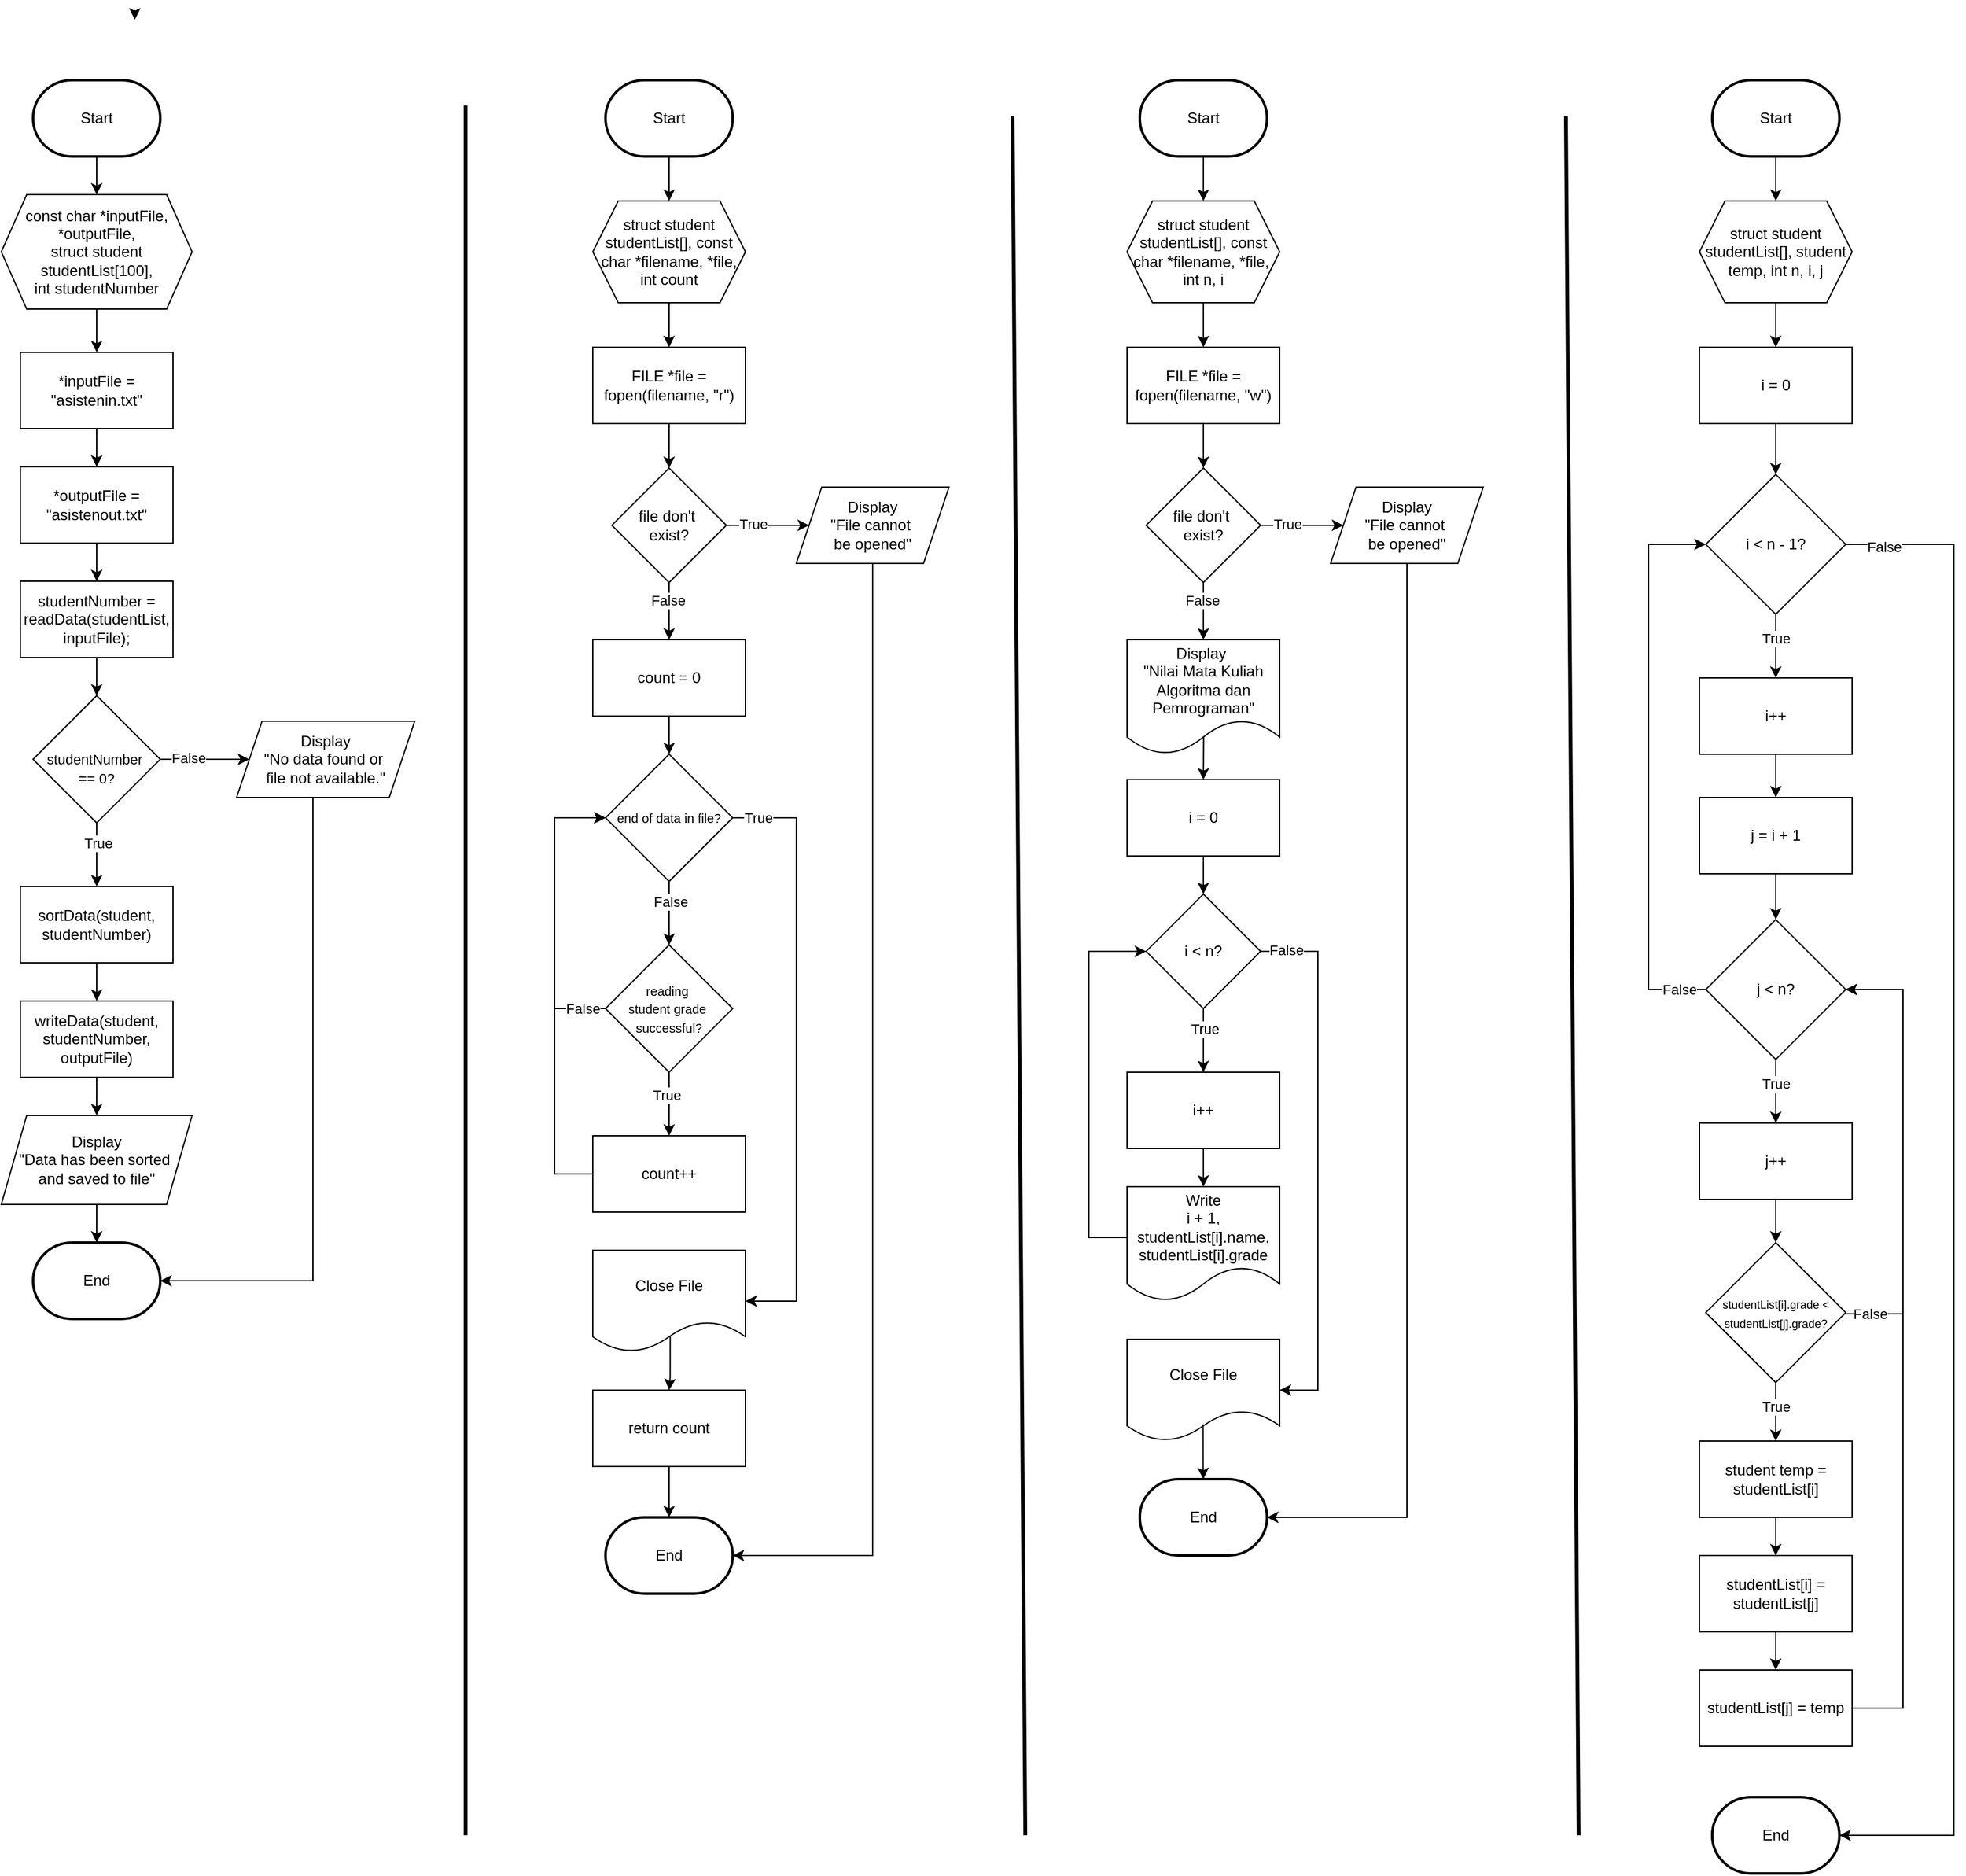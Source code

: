 <mxfile version="24.9.3">
  <diagram name="Main Menu" id="tcPHKEtXDvl9qhuXrN50">
    <mxGraphModel dx="1187" dy="644" grid="1" gridSize="10" guides="1" tooltips="1" connect="1" arrows="1" fold="1" page="1" pageScale="1" pageWidth="850" pageHeight="1100" math="0" shadow="0">
      <root>
        <mxCell id="0" />
        <mxCell id="1" parent="0" />
        <mxCell id="WetBjnq_qkMeuxtk9Dm4-26" style="edgeStyle=orthogonalEdgeStyle;rounded=0;orthogonalLoop=1;jettySize=auto;html=1;entryX=0.5;entryY=0;entryDx=0;entryDy=0;" parent="1" source="WetBjnq_qkMeuxtk9Dm4-1" target="WetBjnq_qkMeuxtk9Dm4-17" edge="1">
          <mxGeometry relative="1" as="geometry" />
        </mxCell>
        <mxCell id="WetBjnq_qkMeuxtk9Dm4-1" value="Start" style="strokeWidth=2;html=1;shape=mxgraph.flowchart.terminator;whiteSpace=wrap;" parent="1" vertex="1">
          <mxGeometry x="60" y="100" width="100" height="60" as="geometry" />
        </mxCell>
        <mxCell id="WetBjnq_qkMeuxtk9Dm4-29" style="edgeStyle=orthogonalEdgeStyle;rounded=0;orthogonalLoop=1;jettySize=auto;html=1;entryX=0.5;entryY=0;entryDx=0;entryDy=0;" parent="1" source="WetBjnq_qkMeuxtk9Dm4-7" target="WetBjnq_qkMeuxtk9Dm4-8" edge="1">
          <mxGeometry relative="1" as="geometry" />
        </mxCell>
        <mxCell id="WetBjnq_qkMeuxtk9Dm4-7" value="studentNumber = readData(studentList, inputFile);" style="rounded=0;whiteSpace=wrap;html=1;" parent="1" vertex="1">
          <mxGeometry x="50" y="494" width="120" height="60" as="geometry" />
        </mxCell>
        <mxCell id="WetBjnq_qkMeuxtk9Dm4-30" style="edgeStyle=orthogonalEdgeStyle;rounded=0;orthogonalLoop=1;jettySize=auto;html=1;entryX=0;entryY=0.5;entryDx=0;entryDy=0;" parent="1" source="WetBjnq_qkMeuxtk9Dm4-8" target="WetBjnq_qkMeuxtk9Dm4-9" edge="1">
          <mxGeometry relative="1" as="geometry" />
        </mxCell>
        <mxCell id="WetBjnq_qkMeuxtk9Dm4-32" value="False" style="edgeLabel;html=1;align=center;verticalAlign=middle;resizable=0;points=[];" parent="WetBjnq_qkMeuxtk9Dm4-30" vertex="1" connectable="0">
          <mxGeometry x="-0.374" y="1" relative="1" as="geometry">
            <mxPoint as="offset" />
          </mxGeometry>
        </mxCell>
        <mxCell id="WetBjnq_qkMeuxtk9Dm4-33" style="edgeStyle=orthogonalEdgeStyle;rounded=0;orthogonalLoop=1;jettySize=auto;html=1;entryX=0.5;entryY=0;entryDx=0;entryDy=0;" parent="1" source="WetBjnq_qkMeuxtk9Dm4-8" target="WetBjnq_qkMeuxtk9Dm4-13" edge="1">
          <mxGeometry relative="1" as="geometry" />
        </mxCell>
        <mxCell id="WetBjnq_qkMeuxtk9Dm4-36" value="True" style="edgeLabel;html=1;align=center;verticalAlign=middle;resizable=0;points=[];" parent="WetBjnq_qkMeuxtk9Dm4-33" vertex="1" connectable="0">
          <mxGeometry x="-0.356" y="1" relative="1" as="geometry">
            <mxPoint as="offset" />
          </mxGeometry>
        </mxCell>
        <mxCell id="WetBjnq_qkMeuxtk9Dm4-8" value="&lt;div&gt;&lt;font style=&quot;font-size: 11px;&quot;&gt;&lt;br&gt;&lt;/font&gt;&lt;/div&gt;&lt;div&gt;&lt;span data-darkreader-inline-bgcolor=&quot;&quot; style=&quot;background-color: initial; --darkreader-inline-bgcolor: initial;&quot;&gt;&lt;span style=&quot;font-size: 11px;&quot;&gt;studentNumber&amp;nbsp;&lt;/span&gt;&lt;/span&gt;&lt;/div&gt;&lt;div&gt;&lt;span data-darkreader-inline-bgcolor=&quot;&quot; style=&quot;background-color: initial; --darkreader-inline-bgcolor: initial;&quot;&gt;&lt;font style=&quot;--darkreader-inline-color: #e8e6e3;&quot; data-darkreader-inline-color=&quot;&quot; color=&quot;#000000&quot;&gt;&lt;span style=&quot;font-size: 11px;&quot;&gt;== 0?&lt;/span&gt;&lt;/font&gt;&lt;/span&gt;&lt;/div&gt;" style="rhombus;whiteSpace=wrap;html=1;" parent="1" vertex="1">
          <mxGeometry x="60" y="584" width="100" height="100" as="geometry" />
        </mxCell>
        <mxCell id="WetBjnq_qkMeuxtk9Dm4-9" value="Display&lt;div&gt;&quot;No data found or&amp;nbsp;&lt;/div&gt;&lt;div&gt;file not available.&quot;&lt;/div&gt;" style="shape=parallelogram;perimeter=parallelogramPerimeter;whiteSpace=wrap;html=1;fixedSize=1;" parent="1" vertex="1">
          <mxGeometry x="220" y="604" width="140" height="60" as="geometry" />
        </mxCell>
        <mxCell id="WetBjnq_qkMeuxtk9Dm4-10" value="End" style="strokeWidth=2;html=1;shape=mxgraph.flowchart.terminator;whiteSpace=wrap;" parent="1" vertex="1">
          <mxGeometry x="60" y="1014" width="100" height="60" as="geometry" />
        </mxCell>
        <mxCell id="WetBjnq_qkMeuxtk9Dm4-11" style="edgeStyle=orthogonalEdgeStyle;rounded=0;orthogonalLoop=1;jettySize=auto;html=1;entryX=1;entryY=0.5;entryDx=0;entryDy=0;entryPerimeter=0;" parent="1" source="WetBjnq_qkMeuxtk9Dm4-9" target="WetBjnq_qkMeuxtk9Dm4-10" edge="1">
          <mxGeometry relative="1" as="geometry">
            <Array as="points">
              <mxPoint x="280" y="1044" />
            </Array>
          </mxGeometry>
        </mxCell>
        <mxCell id="WetBjnq_qkMeuxtk9Dm4-37" style="edgeStyle=orthogonalEdgeStyle;rounded=0;orthogonalLoop=1;jettySize=auto;html=1;entryX=0.5;entryY=0;entryDx=0;entryDy=0;" parent="1" source="WetBjnq_qkMeuxtk9Dm4-13" target="WetBjnq_qkMeuxtk9Dm4-14" edge="1">
          <mxGeometry relative="1" as="geometry" />
        </mxCell>
        <mxCell id="WetBjnq_qkMeuxtk9Dm4-13" value="sortData(student, studentNumber)" style="rounded=0;whiteSpace=wrap;html=1;" parent="1" vertex="1">
          <mxGeometry x="50" y="734" width="120" height="60" as="geometry" />
        </mxCell>
        <mxCell id="WetBjnq_qkMeuxtk9Dm4-39" style="edgeStyle=orthogonalEdgeStyle;rounded=0;orthogonalLoop=1;jettySize=auto;html=1;entryX=0.5;entryY=0;entryDx=0;entryDy=0;" parent="1" source="WetBjnq_qkMeuxtk9Dm4-14" target="WetBjnq_qkMeuxtk9Dm4-15" edge="1">
          <mxGeometry relative="1" as="geometry" />
        </mxCell>
        <mxCell id="WetBjnq_qkMeuxtk9Dm4-14" value="writeData(student, studentNumber, outputFile)" style="rounded=0;whiteSpace=wrap;html=1;" parent="1" vertex="1">
          <mxGeometry x="50" y="824" width="120" height="60" as="geometry" />
        </mxCell>
        <mxCell id="WetBjnq_qkMeuxtk9Dm4-15" value="Display&lt;div&gt;&quot;Data has been sorted&amp;nbsp;&lt;/div&gt;&lt;div&gt;and saved to file&quot;&lt;/div&gt;" style="shape=parallelogram;perimeter=parallelogramPerimeter;whiteSpace=wrap;html=1;fixedSize=1;" parent="1" vertex="1">
          <mxGeometry x="35" y="914" width="150" height="70" as="geometry" />
        </mxCell>
        <mxCell id="xHnAYrT733OKeu_TIIjF-41" style="edgeStyle=orthogonalEdgeStyle;rounded=0;orthogonalLoop=1;jettySize=auto;html=1;entryX=0.5;entryY=0;entryDx=0;entryDy=0;" parent="1" source="WetBjnq_qkMeuxtk9Dm4-17" target="xHnAYrT733OKeu_TIIjF-40" edge="1">
          <mxGeometry relative="1" as="geometry">
            <mxPoint x="110" y="310" as="targetPoint" />
          </mxGeometry>
        </mxCell>
        <mxCell id="WetBjnq_qkMeuxtk9Dm4-17" value="&lt;div&gt;const char *inputFile, *outputFile,&lt;br&gt;&lt;/div&gt;struct student studentList[100],&lt;div&gt;int studentNumber&lt;/div&gt;" style="shape=hexagon;perimeter=hexagonPerimeter2;whiteSpace=wrap;html=1;fixedSize=1;" parent="1" vertex="1">
          <mxGeometry x="35" y="190" width="150" height="90" as="geometry" />
        </mxCell>
        <mxCell id="WetBjnq_qkMeuxtk9Dm4-40" style="edgeStyle=orthogonalEdgeStyle;rounded=0;orthogonalLoop=1;jettySize=auto;html=1;entryX=0.5;entryY=0;entryDx=0;entryDy=0;entryPerimeter=0;" parent="1" source="WetBjnq_qkMeuxtk9Dm4-15" target="WetBjnq_qkMeuxtk9Dm4-10" edge="1">
          <mxGeometry relative="1" as="geometry" />
        </mxCell>
        <mxCell id="WetBjnq_qkMeuxtk9Dm4-43" style="edgeStyle=orthogonalEdgeStyle;rounded=0;orthogonalLoop=1;jettySize=auto;html=1;entryX=0.5;entryY=0;entryDx=0;entryDy=0;" parent="1" source="WetBjnq_qkMeuxtk9Dm4-41" target="WetBjnq_qkMeuxtk9Dm4-42" edge="1">
          <mxGeometry relative="1" as="geometry" />
        </mxCell>
        <mxCell id="WetBjnq_qkMeuxtk9Dm4-41" value="Start" style="strokeWidth=2;html=1;shape=mxgraph.flowchart.terminator;whiteSpace=wrap;" parent="1" vertex="1">
          <mxGeometry x="510" y="100" width="100" height="60" as="geometry" />
        </mxCell>
        <mxCell id="WetBjnq_qkMeuxtk9Dm4-45" style="edgeStyle=orthogonalEdgeStyle;rounded=0;orthogonalLoop=1;jettySize=auto;html=1;entryX=0.5;entryY=0;entryDx=0;entryDy=0;" parent="1" source="WetBjnq_qkMeuxtk9Dm4-42" target="WetBjnq_qkMeuxtk9Dm4-44" edge="1">
          <mxGeometry relative="1" as="geometry" />
        </mxCell>
        <mxCell id="WetBjnq_qkMeuxtk9Dm4-42" value="struct&amp;nbsp;student studentList[], const char *filename, *file, int count" style="shape=hexagon;perimeter=hexagonPerimeter2;whiteSpace=wrap;html=1;fixedSize=1;" parent="1" vertex="1">
          <mxGeometry x="500" y="195" width="120" height="80" as="geometry" />
        </mxCell>
        <mxCell id="WetBjnq_qkMeuxtk9Dm4-47" style="edgeStyle=orthogonalEdgeStyle;rounded=0;orthogonalLoop=1;jettySize=auto;html=1;entryX=0.5;entryY=0;entryDx=0;entryDy=0;" parent="1" source="WetBjnq_qkMeuxtk9Dm4-44" target="WetBjnq_qkMeuxtk9Dm4-46" edge="1">
          <mxGeometry relative="1" as="geometry" />
        </mxCell>
        <mxCell id="WetBjnq_qkMeuxtk9Dm4-44" value="FILE *file = fopen(filename, &quot;r&quot;)" style="rounded=0;whiteSpace=wrap;html=1;" parent="1" vertex="1">
          <mxGeometry x="500" y="310" width="120" height="60" as="geometry" />
        </mxCell>
        <mxCell id="WetBjnq_qkMeuxtk9Dm4-49" style="edgeStyle=orthogonalEdgeStyle;rounded=0;orthogonalLoop=1;jettySize=auto;html=1;entryX=0;entryY=0.5;entryDx=0;entryDy=0;" parent="1" source="WetBjnq_qkMeuxtk9Dm4-46" target="WetBjnq_qkMeuxtk9Dm4-48" edge="1">
          <mxGeometry relative="1" as="geometry" />
        </mxCell>
        <mxCell id="WetBjnq_qkMeuxtk9Dm4-52" value="True" style="edgeLabel;html=1;align=center;verticalAlign=middle;resizable=0;points=[];" parent="WetBjnq_qkMeuxtk9Dm4-49" vertex="1" connectable="0">
          <mxGeometry x="-0.349" y="1" relative="1" as="geometry">
            <mxPoint as="offset" />
          </mxGeometry>
        </mxCell>
        <mxCell id="WetBjnq_qkMeuxtk9Dm4-54" style="edgeStyle=orthogonalEdgeStyle;rounded=0;orthogonalLoop=1;jettySize=auto;html=1;entryX=0.5;entryY=0;entryDx=0;entryDy=0;" parent="1" source="WetBjnq_qkMeuxtk9Dm4-46" target="WetBjnq_qkMeuxtk9Dm4-53" edge="1">
          <mxGeometry relative="1" as="geometry" />
        </mxCell>
        <mxCell id="WetBjnq_qkMeuxtk9Dm4-55" value="False" style="edgeLabel;html=1;align=center;verticalAlign=middle;resizable=0;points=[];" parent="WetBjnq_qkMeuxtk9Dm4-54" vertex="1" connectable="0">
          <mxGeometry x="-0.41" y="-1" relative="1" as="geometry">
            <mxPoint as="offset" />
          </mxGeometry>
        </mxCell>
        <mxCell id="WetBjnq_qkMeuxtk9Dm4-46" value="file don&#39;t&amp;nbsp;&lt;div&gt;exist&lt;span style=&quot;background-color: initial;&quot;&gt;?&lt;/span&gt;&lt;/div&gt;" style="rhombus;whiteSpace=wrap;html=1;" parent="1" vertex="1">
          <mxGeometry x="515" y="405" width="90" height="90" as="geometry" />
        </mxCell>
        <mxCell id="WetBjnq_qkMeuxtk9Dm4-48" value="Display&lt;div&gt;&quot;File cannot&amp;nbsp;&lt;/div&gt;&lt;div&gt;be opened&quot;&lt;/div&gt;" style="shape=parallelogram;perimeter=parallelogramPerimeter;whiteSpace=wrap;html=1;fixedSize=1;" parent="1" vertex="1">
          <mxGeometry x="660" y="420" width="120" height="60" as="geometry" />
        </mxCell>
        <mxCell id="WetBjnq_qkMeuxtk9Dm4-57" style="edgeStyle=orthogonalEdgeStyle;rounded=0;orthogonalLoop=1;jettySize=auto;html=1;entryX=0.5;entryY=0;entryDx=0;entryDy=0;" parent="1" source="WetBjnq_qkMeuxtk9Dm4-53" target="WetBjnq_qkMeuxtk9Dm4-56" edge="1">
          <mxGeometry relative="1" as="geometry" />
        </mxCell>
        <mxCell id="WetBjnq_qkMeuxtk9Dm4-53" value="count = 0" style="rounded=0;whiteSpace=wrap;html=1;" parent="1" vertex="1">
          <mxGeometry x="500" y="540" width="120" height="60" as="geometry" />
        </mxCell>
        <mxCell id="WetBjnq_qkMeuxtk9Dm4-59" style="edgeStyle=orthogonalEdgeStyle;rounded=0;orthogonalLoop=1;jettySize=auto;html=1;entryX=0.5;entryY=0;entryDx=0;entryDy=0;" parent="1" source="WetBjnq_qkMeuxtk9Dm4-56" target="WetBjnq_qkMeuxtk9Dm4-58" edge="1">
          <mxGeometry relative="1" as="geometry" />
        </mxCell>
        <mxCell id="WetBjnq_qkMeuxtk9Dm4-60" value="False" style="edgeLabel;html=1;align=center;verticalAlign=middle;resizable=0;points=[];" parent="WetBjnq_qkMeuxtk9Dm4-59" vertex="1" connectable="0">
          <mxGeometry x="-0.36" y="1" relative="1" as="geometry">
            <mxPoint as="offset" />
          </mxGeometry>
        </mxCell>
        <mxCell id="WetBjnq_qkMeuxtk9Dm4-56" value="&lt;div&gt;&lt;span style=&quot;font-size: 10px;&quot;&gt;end of data in file?&lt;/span&gt;&lt;/div&gt;" style="rhombus;whiteSpace=wrap;html=1;" parent="1" vertex="1">
          <mxGeometry x="510" y="630" width="100" height="100" as="geometry" />
        </mxCell>
        <mxCell id="WetBjnq_qkMeuxtk9Dm4-65" style="edgeStyle=orthogonalEdgeStyle;rounded=0;orthogonalLoop=1;jettySize=auto;html=1;entryX=0;entryY=0.5;entryDx=0;entryDy=0;" parent="1" source="WetBjnq_qkMeuxtk9Dm4-58" target="WetBjnq_qkMeuxtk9Dm4-56" edge="1">
          <mxGeometry relative="1" as="geometry">
            <Array as="points">
              <mxPoint x="470" y="830" />
              <mxPoint x="470" y="680" />
            </Array>
          </mxGeometry>
        </mxCell>
        <mxCell id="WetBjnq_qkMeuxtk9Dm4-66" value="False" style="edgeLabel;html=1;align=center;verticalAlign=middle;resizable=0;points=[];" parent="WetBjnq_qkMeuxtk9Dm4-65" vertex="1" connectable="0">
          <mxGeometry x="-0.843" relative="1" as="geometry">
            <mxPoint as="offset" />
          </mxGeometry>
        </mxCell>
        <mxCell id="WetBjnq_qkMeuxtk9Dm4-68" style="edgeStyle=orthogonalEdgeStyle;rounded=0;orthogonalLoop=1;jettySize=auto;html=1;" parent="1" source="WetBjnq_qkMeuxtk9Dm4-58" target="WetBjnq_qkMeuxtk9Dm4-67" edge="1">
          <mxGeometry relative="1" as="geometry" />
        </mxCell>
        <mxCell id="WetBjnq_qkMeuxtk9Dm4-69" value="True" style="edgeLabel;html=1;align=center;verticalAlign=middle;resizable=0;points=[];" parent="WetBjnq_qkMeuxtk9Dm4-68" vertex="1" connectable="0">
          <mxGeometry x="-0.306" y="-2" relative="1" as="geometry">
            <mxPoint as="offset" />
          </mxGeometry>
        </mxCell>
        <mxCell id="WetBjnq_qkMeuxtk9Dm4-58" value="&lt;div&gt;&lt;span data-darkreader-inline-bgcolor=&quot;&quot; style=&quot;background-color: initial; font-size: 10px; --darkreader-inline-bgcolor: initial;&quot;&gt;reading&amp;nbsp;&lt;/span&gt;&lt;/div&gt;&lt;div&gt;&lt;span data-darkreader-inline-bgcolor=&quot;&quot; style=&quot;background-color: initial; font-size: 10px; --darkreader-inline-bgcolor: initial;&quot;&gt;student&amp;nbsp;&lt;/span&gt;&lt;span data-darkreader-inline-color=&quot;&quot; data-darkreader-inline-bgcolor=&quot;&quot; style=&quot;background-color: initial; font-size: 10px; color: rgb(0, 0, 0); --darkreader-inline-bgcolor: initial; --darkreader-inline-color: #e8e6e3;&quot;&gt;grade&amp;nbsp;&lt;/span&gt;&lt;/div&gt;&lt;div&gt;&lt;span data-darkreader-inline-bgcolor=&quot;&quot; style=&quot;background-color: initial; font-size: 10px; --darkreader-inline-bgcolor: initial;&quot;&gt;successful&lt;/span&gt;&lt;span data-darkreader-inline-color=&quot;&quot; data-darkreader-inline-bgcolor=&quot;&quot; style=&quot;background-color: initial; color: rgb(0, 0, 0); font-size: 10px; --darkreader-inline-bgcolor: initial; --darkreader-inline-color: #e8e6e3;&quot;&gt;?&lt;/span&gt;&lt;br&gt;&lt;/div&gt;" style="rhombus;whiteSpace=wrap;html=1;" parent="1" vertex="1">
          <mxGeometry x="510" y="780" width="100" height="100" as="geometry" />
        </mxCell>
        <mxCell id="WetBjnq_qkMeuxtk9Dm4-61" value="End" style="strokeWidth=2;html=1;shape=mxgraph.flowchart.terminator;whiteSpace=wrap;" parent="1" vertex="1">
          <mxGeometry x="510" y="1230" width="100" height="60" as="geometry" />
        </mxCell>
        <mxCell id="WetBjnq_qkMeuxtk9Dm4-62" style="edgeStyle=orthogonalEdgeStyle;rounded=0;orthogonalLoop=1;jettySize=auto;html=1;entryX=1;entryY=0.5;entryDx=0;entryDy=0;" parent="1" source="WetBjnq_qkMeuxtk9Dm4-56" edge="1">
          <mxGeometry relative="1" as="geometry">
            <Array as="points">
              <mxPoint x="660" y="680" />
              <mxPoint x="660" y="1060" />
            </Array>
            <mxPoint x="620" y="1060" as="targetPoint" />
          </mxGeometry>
        </mxCell>
        <mxCell id="wuAl5YPvbjkNdg489GJM-2" value="True" style="edgeLabel;html=1;align=center;verticalAlign=middle;resizable=0;points=[];" vertex="1" connectable="0" parent="WetBjnq_qkMeuxtk9Dm4-62">
          <mxGeometry x="-0.916" relative="1" as="geometry">
            <mxPoint as="offset" />
          </mxGeometry>
        </mxCell>
        <mxCell id="wuAl5YPvbjkNdg489GJM-3" style="edgeStyle=orthogonalEdgeStyle;rounded=0;orthogonalLoop=1;jettySize=auto;html=1;entryX=0;entryY=0.5;entryDx=0;entryDy=0;" edge="1" parent="1" source="WetBjnq_qkMeuxtk9Dm4-67" target="WetBjnq_qkMeuxtk9Dm4-56">
          <mxGeometry relative="1" as="geometry">
            <Array as="points">
              <mxPoint x="470" y="960" />
              <mxPoint x="470" y="680" />
            </Array>
          </mxGeometry>
        </mxCell>
        <mxCell id="WetBjnq_qkMeuxtk9Dm4-67" value="count++" style="rounded=0;whiteSpace=wrap;html=1;" parent="1" vertex="1">
          <mxGeometry x="500" y="930" width="120" height="60" as="geometry" />
        </mxCell>
        <mxCell id="WetBjnq_qkMeuxtk9Dm4-70" value="return count" style="rounded=0;whiteSpace=wrap;html=1;" parent="1" vertex="1">
          <mxGeometry x="500" y="1130" width="120" height="60" as="geometry" />
        </mxCell>
        <mxCell id="WetBjnq_qkMeuxtk9Dm4-71" style="edgeStyle=orthogonalEdgeStyle;rounded=0;orthogonalLoop=1;jettySize=auto;html=1;entryX=0.5;entryY=0;entryDx=0;entryDy=0;entryPerimeter=0;" parent="1" source="WetBjnq_qkMeuxtk9Dm4-70" target="WetBjnq_qkMeuxtk9Dm4-61" edge="1">
          <mxGeometry relative="1" as="geometry" />
        </mxCell>
        <mxCell id="WetBjnq_qkMeuxtk9Dm4-74" style="edgeStyle=orthogonalEdgeStyle;rounded=0;orthogonalLoop=1;jettySize=auto;html=1;entryX=0.5;entryY=0;entryDx=0;entryDy=0;exitX=0.507;exitY=0.817;exitDx=0;exitDy=0;exitPerimeter=0;" parent="1" source="xHnAYrT733OKeu_TIIjF-29" target="WetBjnq_qkMeuxtk9Dm4-70" edge="1">
          <mxGeometry relative="1" as="geometry">
            <mxPoint x="560" y="1090" as="sourcePoint" />
          </mxGeometry>
        </mxCell>
        <mxCell id="xHnAYrT733OKeu_TIIjF-4" style="edgeStyle=orthogonalEdgeStyle;rounded=0;orthogonalLoop=1;jettySize=auto;html=1;entryX=0.5;entryY=0;entryDx=0;entryDy=0;" parent="1" source="xHnAYrT733OKeu_TIIjF-1" target="xHnAYrT733OKeu_TIIjF-3" edge="1">
          <mxGeometry relative="1" as="geometry" />
        </mxCell>
        <mxCell id="xHnAYrT733OKeu_TIIjF-1" value="Start" style="strokeWidth=2;html=1;shape=mxgraph.flowchart.terminator;whiteSpace=wrap;" parent="1" vertex="1">
          <mxGeometry x="930" y="100" width="100" height="60" as="geometry" />
        </mxCell>
        <mxCell id="xHnAYrT733OKeu_TIIjF-2" style="edgeStyle=orthogonalEdgeStyle;rounded=0;orthogonalLoop=1;jettySize=auto;html=1;entryX=1;entryY=0.5;entryDx=0;entryDy=0;entryPerimeter=0;" parent="1" source="WetBjnq_qkMeuxtk9Dm4-48" target="WetBjnq_qkMeuxtk9Dm4-61" edge="1">
          <mxGeometry relative="1" as="geometry">
            <Array as="points">
              <mxPoint x="720" y="1260" />
            </Array>
          </mxGeometry>
        </mxCell>
        <mxCell id="xHnAYrT733OKeu_TIIjF-6" style="edgeStyle=orthogonalEdgeStyle;rounded=0;orthogonalLoop=1;jettySize=auto;html=1;entryX=0.5;entryY=0;entryDx=0;entryDy=0;" parent="1" source="xHnAYrT733OKeu_TIIjF-3" target="xHnAYrT733OKeu_TIIjF-5" edge="1">
          <mxGeometry relative="1" as="geometry" />
        </mxCell>
        <mxCell id="xHnAYrT733OKeu_TIIjF-3" value="struct&amp;nbsp;student studentList[], const char *filename, *file,&amp;nbsp;&lt;div&gt;int n, i&lt;/div&gt;" style="shape=hexagon;perimeter=hexagonPerimeter2;whiteSpace=wrap;html=1;fixedSize=1;" parent="1" vertex="1">
          <mxGeometry x="920" y="195" width="120" height="80" as="geometry" />
        </mxCell>
        <mxCell id="xHnAYrT733OKeu_TIIjF-8" style="edgeStyle=orthogonalEdgeStyle;rounded=0;orthogonalLoop=1;jettySize=auto;html=1;entryX=0.5;entryY=0;entryDx=0;entryDy=0;" parent="1" source="xHnAYrT733OKeu_TIIjF-5" target="xHnAYrT733OKeu_TIIjF-7" edge="1">
          <mxGeometry relative="1" as="geometry" />
        </mxCell>
        <mxCell id="xHnAYrT733OKeu_TIIjF-5" value="FILE *file = fopen(filename, &quot;w&quot;)" style="rounded=0;whiteSpace=wrap;html=1;" parent="1" vertex="1">
          <mxGeometry x="920" y="310" width="120" height="60" as="geometry" />
        </mxCell>
        <mxCell id="xHnAYrT733OKeu_TIIjF-7" value="file don&#39;t&amp;nbsp;&lt;div&gt;exist?&lt;/div&gt;" style="rhombus;whiteSpace=wrap;html=1;" parent="1" vertex="1">
          <mxGeometry x="935" y="405" width="90" height="90" as="geometry" />
        </mxCell>
        <mxCell id="xHnAYrT733OKeu_TIIjF-10" style="edgeStyle=orthogonalEdgeStyle;rounded=0;orthogonalLoop=1;jettySize=auto;html=1;entryX=0;entryY=0.5;entryDx=0;entryDy=0;exitX=1;exitY=0.5;exitDx=0;exitDy=0;" parent="1" source="xHnAYrT733OKeu_TIIjF-7" target="xHnAYrT733OKeu_TIIjF-14" edge="1">
          <mxGeometry relative="1" as="geometry">
            <mxPoint x="1025" y="450" as="sourcePoint" />
          </mxGeometry>
        </mxCell>
        <mxCell id="xHnAYrT733OKeu_TIIjF-11" value="True" style="edgeLabel;html=1;align=center;verticalAlign=middle;resizable=0;points=[];" parent="xHnAYrT733OKeu_TIIjF-10" vertex="1" connectable="0">
          <mxGeometry x="-0.349" y="1" relative="1" as="geometry">
            <mxPoint as="offset" />
          </mxGeometry>
        </mxCell>
        <mxCell id="xHnAYrT733OKeu_TIIjF-12" style="edgeStyle=orthogonalEdgeStyle;rounded=0;orthogonalLoop=1;jettySize=auto;html=1;entryX=0.5;entryY=0;entryDx=0;entryDy=0;exitX=0.5;exitY=1;exitDx=0;exitDy=0;" parent="1" source="xHnAYrT733OKeu_TIIjF-7" target="xHnAYrT733OKeu_TIIjF-15" edge="1">
          <mxGeometry relative="1" as="geometry">
            <mxPoint x="980" y="495" as="sourcePoint" />
            <mxPoint x="980" y="540" as="targetPoint" />
          </mxGeometry>
        </mxCell>
        <mxCell id="xHnAYrT733OKeu_TIIjF-13" value="False" style="edgeLabel;html=1;align=center;verticalAlign=middle;resizable=0;points=[];" parent="xHnAYrT733OKeu_TIIjF-12" vertex="1" connectable="0">
          <mxGeometry x="-0.41" y="-1" relative="1" as="geometry">
            <mxPoint as="offset" />
          </mxGeometry>
        </mxCell>
        <mxCell id="xHnAYrT733OKeu_TIIjF-14" value="Display&lt;div&gt;&quot;File cannot&amp;nbsp;&lt;/div&gt;&lt;div&gt;be opened&quot;&lt;/div&gt;" style="shape=parallelogram;perimeter=parallelogramPerimeter;whiteSpace=wrap;html=1;fixedSize=1;" parent="1" vertex="1">
          <mxGeometry x="1080" y="420" width="120" height="60" as="geometry" />
        </mxCell>
        <mxCell id="xHnAYrT733OKeu_TIIjF-18" style="edgeStyle=orthogonalEdgeStyle;rounded=0;orthogonalLoop=1;jettySize=auto;html=1;exitX=0.502;exitY=0.809;exitDx=0;exitDy=0;exitPerimeter=0;entryX=0.5;entryY=0;entryDx=0;entryDy=0;" parent="1" source="xHnAYrT733OKeu_TIIjF-15" target="xHnAYrT733OKeu_TIIjF-19" edge="1">
          <mxGeometry relative="1" as="geometry">
            <mxPoint x="980.04" y="650.04" as="targetPoint" />
          </mxGeometry>
        </mxCell>
        <mxCell id="xHnAYrT733OKeu_TIIjF-15" value="Display&amp;nbsp;&lt;div&gt;&quot;Nilai Mata Kuliah Algoritma dan Pemrograman&quot;&lt;/div&gt;" style="shape=document;whiteSpace=wrap;html=1;boundedLbl=1;" parent="1" vertex="1">
          <mxGeometry x="920" y="540" width="120" height="90" as="geometry" />
        </mxCell>
        <mxCell id="xHnAYrT733OKeu_TIIjF-22" style="edgeStyle=orthogonalEdgeStyle;rounded=0;orthogonalLoop=1;jettySize=auto;html=1;entryX=0.5;entryY=0;entryDx=0;entryDy=0;" parent="1" source="xHnAYrT733OKeu_TIIjF-19" target="xHnAYrT733OKeu_TIIjF-21" edge="1">
          <mxGeometry relative="1" as="geometry" />
        </mxCell>
        <mxCell id="xHnAYrT733OKeu_TIIjF-19" value="i = 0" style="rounded=0;whiteSpace=wrap;html=1;" parent="1" vertex="1">
          <mxGeometry x="920" y="650" width="120" height="60" as="geometry" />
        </mxCell>
        <mxCell id="xHnAYrT733OKeu_TIIjF-24" style="edgeStyle=orthogonalEdgeStyle;rounded=0;orthogonalLoop=1;jettySize=auto;html=1;" parent="1" source="xHnAYrT733OKeu_TIIjF-21" target="xHnAYrT733OKeu_TIIjF-23" edge="1">
          <mxGeometry relative="1" as="geometry" />
        </mxCell>
        <mxCell id="xHnAYrT733OKeu_TIIjF-25" value="True" style="edgeLabel;html=1;align=center;verticalAlign=middle;resizable=0;points=[];" parent="xHnAYrT733OKeu_TIIjF-24" vertex="1" connectable="0">
          <mxGeometry x="-0.366" y="1" relative="1" as="geometry">
            <mxPoint as="offset" />
          </mxGeometry>
        </mxCell>
        <mxCell id="xHnAYrT733OKeu_TIIjF-32" style="edgeStyle=orthogonalEdgeStyle;rounded=0;orthogonalLoop=1;jettySize=auto;html=1;entryX=1;entryY=0.5;entryDx=0;entryDy=0;" parent="1" source="xHnAYrT733OKeu_TIIjF-21" target="xHnAYrT733OKeu_TIIjF-31" edge="1">
          <mxGeometry relative="1" as="geometry">
            <Array as="points">
              <mxPoint x="1070" y="785" />
              <mxPoint x="1070" y="1130" />
            </Array>
          </mxGeometry>
        </mxCell>
        <mxCell id="xHnAYrT733OKeu_TIIjF-38" value="False" style="edgeLabel;html=1;align=center;verticalAlign=middle;resizable=0;points=[];" parent="xHnAYrT733OKeu_TIIjF-32" vertex="1" connectable="0">
          <mxGeometry x="-0.905" y="1" relative="1" as="geometry">
            <mxPoint as="offset" />
          </mxGeometry>
        </mxCell>
        <mxCell id="xHnAYrT733OKeu_TIIjF-21" value="i &amp;lt; n?" style="rhombus;whiteSpace=wrap;html=1;" parent="1" vertex="1">
          <mxGeometry x="935" y="740" width="90" height="90" as="geometry" />
        </mxCell>
        <mxCell id="xHnAYrT733OKeu_TIIjF-27" style="edgeStyle=orthogonalEdgeStyle;rounded=0;orthogonalLoop=1;jettySize=auto;html=1;entryX=0.5;entryY=0;entryDx=0;entryDy=0;" parent="1" source="xHnAYrT733OKeu_TIIjF-23" target="xHnAYrT733OKeu_TIIjF-26" edge="1">
          <mxGeometry relative="1" as="geometry" />
        </mxCell>
        <mxCell id="xHnAYrT733OKeu_TIIjF-23" value="i++" style="rounded=0;whiteSpace=wrap;html=1;" parent="1" vertex="1">
          <mxGeometry x="920" y="880" width="120" height="60" as="geometry" />
        </mxCell>
        <mxCell id="xHnAYrT733OKeu_TIIjF-28" style="edgeStyle=orthogonalEdgeStyle;rounded=0;orthogonalLoop=1;jettySize=auto;html=1;entryX=0;entryY=0.5;entryDx=0;entryDy=0;" parent="1" source="xHnAYrT733OKeu_TIIjF-26" target="xHnAYrT733OKeu_TIIjF-21" edge="1">
          <mxGeometry relative="1" as="geometry">
            <Array as="points">
              <mxPoint x="890" y="1010" />
              <mxPoint x="890" y="785" />
            </Array>
          </mxGeometry>
        </mxCell>
        <mxCell id="xHnAYrT733OKeu_TIIjF-26" value="&lt;div&gt;Write&lt;/div&gt;i + 1, studentList[i].name, studentList[i].grade" style="shape=document;whiteSpace=wrap;html=1;boundedLbl=1;" parent="1" vertex="1">
          <mxGeometry x="920" y="970" width="120" height="90" as="geometry" />
        </mxCell>
        <mxCell id="xHnAYrT733OKeu_TIIjF-29" value="Close File" style="shape=document;whiteSpace=wrap;html=1;boundedLbl=1;" parent="1" vertex="1">
          <mxGeometry x="500" y="1020" width="120" height="80" as="geometry" />
        </mxCell>
        <mxCell id="xHnAYrT733OKeu_TIIjF-31" value="Close File&lt;div&gt;&lt;/div&gt;" style="shape=document;whiteSpace=wrap;html=1;boundedLbl=1;" parent="1" vertex="1">
          <mxGeometry x="920" y="1090" width="120" height="80" as="geometry" />
        </mxCell>
        <mxCell id="xHnAYrT733OKeu_TIIjF-34" value="End" style="strokeWidth=2;html=1;shape=mxgraph.flowchart.terminator;whiteSpace=wrap;" parent="1" vertex="1">
          <mxGeometry x="930" y="1200" width="100" height="60" as="geometry" />
        </mxCell>
        <mxCell id="xHnAYrT733OKeu_TIIjF-35" style="edgeStyle=orthogonalEdgeStyle;rounded=0;orthogonalLoop=1;jettySize=auto;html=1;entryX=0.5;entryY=0;entryDx=0;entryDy=0;entryPerimeter=0;exitX=0.498;exitY=0.836;exitDx=0;exitDy=0;exitPerimeter=0;" parent="1" source="xHnAYrT733OKeu_TIIjF-31" target="xHnAYrT733OKeu_TIIjF-34" edge="1">
          <mxGeometry relative="1" as="geometry">
            <mxPoint x="980" y="1160" as="sourcePoint" />
          </mxGeometry>
        </mxCell>
        <mxCell id="xHnAYrT733OKeu_TIIjF-36" style="edgeStyle=orthogonalEdgeStyle;rounded=0;orthogonalLoop=1;jettySize=auto;html=1;entryX=1;entryY=0.5;entryDx=0;entryDy=0;entryPerimeter=0;exitX=0.5;exitY=1;exitDx=0;exitDy=0;" parent="1" source="xHnAYrT733OKeu_TIIjF-14" target="xHnAYrT733OKeu_TIIjF-34" edge="1">
          <mxGeometry relative="1" as="geometry">
            <Array as="points">
              <mxPoint x="1140" y="1230" />
            </Array>
          </mxGeometry>
        </mxCell>
        <mxCell id="xHnAYrT733OKeu_TIIjF-44" style="edgeStyle=orthogonalEdgeStyle;rounded=0;orthogonalLoop=1;jettySize=auto;html=1;entryX=0.5;entryY=0;entryDx=0;entryDy=0;" parent="1" source="xHnAYrT733OKeu_TIIjF-40" target="xHnAYrT733OKeu_TIIjF-43" edge="1">
          <mxGeometry relative="1" as="geometry" />
        </mxCell>
        <mxCell id="xHnAYrT733OKeu_TIIjF-40" value="*inputFile = &quot;asistenin.txt&quot;" style="rounded=0;whiteSpace=wrap;html=1;" parent="1" vertex="1">
          <mxGeometry x="50" y="314" width="120" height="60" as="geometry" />
        </mxCell>
        <mxCell id="xHnAYrT733OKeu_TIIjF-45" style="edgeStyle=orthogonalEdgeStyle;rounded=0;orthogonalLoop=1;jettySize=auto;html=1;entryX=0.5;entryY=0;entryDx=0;entryDy=0;" parent="1" source="xHnAYrT733OKeu_TIIjF-43" target="WetBjnq_qkMeuxtk9Dm4-7" edge="1">
          <mxGeometry relative="1" as="geometry" />
        </mxCell>
        <mxCell id="xHnAYrT733OKeu_TIIjF-43" value="*outputFile = &quot;asistenout.txt&quot;" style="rounded=0;whiteSpace=wrap;html=1;" parent="1" vertex="1">
          <mxGeometry x="50" y="404" width="120" height="60" as="geometry" />
        </mxCell>
        <mxCell id="xHnAYrT733OKeu_TIIjF-48" style="edgeStyle=orthogonalEdgeStyle;rounded=0;orthogonalLoop=1;jettySize=auto;html=1;entryX=0.5;entryY=0;entryDx=0;entryDy=0;" parent="1" source="xHnAYrT733OKeu_TIIjF-46" target="xHnAYrT733OKeu_TIIjF-47" edge="1">
          <mxGeometry relative="1" as="geometry" />
        </mxCell>
        <mxCell id="xHnAYrT733OKeu_TIIjF-46" value="Start" style="strokeWidth=2;html=1;shape=mxgraph.flowchart.terminator;whiteSpace=wrap;" parent="1" vertex="1">
          <mxGeometry x="1380" y="100" width="100" height="60" as="geometry" />
        </mxCell>
        <mxCell id="xHnAYrT733OKeu_TIIjF-79" style="edgeStyle=orthogonalEdgeStyle;rounded=0;orthogonalLoop=1;jettySize=auto;html=1;entryX=0.5;entryY=0;entryDx=0;entryDy=0;" parent="1" source="xHnAYrT733OKeu_TIIjF-47" target="xHnAYrT733OKeu_TIIjF-53" edge="1">
          <mxGeometry relative="1" as="geometry" />
        </mxCell>
        <mxCell id="xHnAYrT733OKeu_TIIjF-47" value="struct&amp;nbsp;student studentList[], student temp,&amp;nbsp;int n, i, j" style="shape=hexagon;perimeter=hexagonPerimeter2;whiteSpace=wrap;html=1;fixedSize=1;" parent="1" vertex="1">
          <mxGeometry x="1370" y="195" width="120" height="80" as="geometry" />
        </mxCell>
        <mxCell id="xHnAYrT733OKeu_TIIjF-49" style="edgeStyle=orthogonalEdgeStyle;rounded=0;orthogonalLoop=1;jettySize=auto;html=1;entryX=0.5;entryY=0;entryDx=0;entryDy=0;" parent="1" source="xHnAYrT733OKeu_TIIjF-51" target="xHnAYrT733OKeu_TIIjF-55" edge="1">
          <mxGeometry relative="1" as="geometry" />
        </mxCell>
        <mxCell id="xHnAYrT733OKeu_TIIjF-50" value="True" style="edgeLabel;html=1;align=center;verticalAlign=middle;resizable=0;points=[];" parent="xHnAYrT733OKeu_TIIjF-49" vertex="1" connectable="0">
          <mxGeometry x="-0.238" relative="1" as="geometry">
            <mxPoint as="offset" />
          </mxGeometry>
        </mxCell>
        <mxCell id="xHnAYrT733OKeu_TIIjF-51" value="i &amp;lt; n - 1?" style="rhombus;whiteSpace=wrap;html=1;" parent="1" vertex="1">
          <mxGeometry x="1374.96" y="410" width="110" height="110" as="geometry" />
        </mxCell>
        <mxCell id="xHnAYrT733OKeu_TIIjF-52" style="edgeStyle=orthogonalEdgeStyle;rounded=0;orthogonalLoop=1;jettySize=auto;html=1;entryX=0.5;entryY=0;entryDx=0;entryDy=0;" parent="1" source="xHnAYrT733OKeu_TIIjF-53" target="xHnAYrT733OKeu_TIIjF-51" edge="1">
          <mxGeometry relative="1" as="geometry" />
        </mxCell>
        <mxCell id="xHnAYrT733OKeu_TIIjF-53" value="i = 0" style="rounded=0;whiteSpace=wrap;html=1;" parent="1" vertex="1">
          <mxGeometry x="1369.96" y="310" width="120" height="60" as="geometry" />
        </mxCell>
        <mxCell id="xHnAYrT733OKeu_TIIjF-54" style="edgeStyle=orthogonalEdgeStyle;rounded=0;orthogonalLoop=1;jettySize=auto;html=1;entryX=0.5;entryY=0;entryDx=0;entryDy=0;" parent="1" source="xHnAYrT733OKeu_TIIjF-55" target="xHnAYrT733OKeu_TIIjF-65" edge="1">
          <mxGeometry relative="1" as="geometry">
            <mxPoint x="1429.96" y="690" as="targetPoint" />
          </mxGeometry>
        </mxCell>
        <mxCell id="xHnAYrT733OKeu_TIIjF-55" value="i++" style="rounded=0;whiteSpace=wrap;html=1;" parent="1" vertex="1">
          <mxGeometry x="1369.96" y="570" width="120" height="60" as="geometry" />
        </mxCell>
        <mxCell id="xHnAYrT733OKeu_TIIjF-56" value="End" style="strokeWidth=2;html=1;shape=mxgraph.flowchart.terminator;whiteSpace=wrap;" parent="1" vertex="1">
          <mxGeometry x="1379.96" y="1450" width="100" height="60" as="geometry" />
        </mxCell>
        <mxCell id="xHnAYrT733OKeu_TIIjF-57" style="edgeStyle=orthogonalEdgeStyle;rounded=0;orthogonalLoop=1;jettySize=auto;html=1;entryX=1;entryY=0.5;entryDx=0;entryDy=0;entryPerimeter=0;" parent="1" source="xHnAYrT733OKeu_TIIjF-51" target="xHnAYrT733OKeu_TIIjF-56" edge="1">
          <mxGeometry relative="1" as="geometry">
            <Array as="points">
              <mxPoint x="1570" y="465" />
              <mxPoint x="1570" y="1480" />
            </Array>
          </mxGeometry>
        </mxCell>
        <mxCell id="xHnAYrT733OKeu_TIIjF-58" value="False" style="edgeLabel;html=1;align=center;verticalAlign=middle;resizable=0;points=[];" parent="xHnAYrT733OKeu_TIIjF-57" vertex="1" connectable="0">
          <mxGeometry x="-0.95" y="-2" relative="1" as="geometry">
            <mxPoint as="offset" />
          </mxGeometry>
        </mxCell>
        <mxCell id="xHnAYrT733OKeu_TIIjF-59" style="edgeStyle=orthogonalEdgeStyle;rounded=0;orthogonalLoop=1;jettySize=auto;html=1;entryX=0.5;entryY=0;entryDx=0;entryDy=0;" parent="1" source="xHnAYrT733OKeu_TIIjF-63" target="xHnAYrT733OKeu_TIIjF-67" edge="1">
          <mxGeometry relative="1" as="geometry" />
        </mxCell>
        <mxCell id="xHnAYrT733OKeu_TIIjF-60" value="True" style="edgeLabel;html=1;align=center;verticalAlign=middle;resizable=0;points=[];" parent="xHnAYrT733OKeu_TIIjF-59" vertex="1" connectable="0">
          <mxGeometry x="-0.238" relative="1" as="geometry">
            <mxPoint as="offset" />
          </mxGeometry>
        </mxCell>
        <mxCell id="xHnAYrT733OKeu_TIIjF-61" style="edgeStyle=orthogonalEdgeStyle;rounded=0;orthogonalLoop=1;jettySize=auto;html=1;entryX=0;entryY=0.5;entryDx=0;entryDy=0;" parent="1" source="xHnAYrT733OKeu_TIIjF-63" target="xHnAYrT733OKeu_TIIjF-51" edge="1">
          <mxGeometry relative="1" as="geometry">
            <Array as="points">
              <mxPoint x="1330" y="815" />
              <mxPoint x="1330" y="465" />
            </Array>
          </mxGeometry>
        </mxCell>
        <mxCell id="xHnAYrT733OKeu_TIIjF-62" value="False" style="edgeLabel;html=1;align=center;verticalAlign=middle;resizable=0;points=[];" parent="xHnAYrT733OKeu_TIIjF-61" vertex="1" connectable="0">
          <mxGeometry x="-0.904" relative="1" as="geometry">
            <mxPoint as="offset" />
          </mxGeometry>
        </mxCell>
        <mxCell id="xHnAYrT733OKeu_TIIjF-63" value="j &amp;lt; n?" style="rhombus;whiteSpace=wrap;html=1;" parent="1" vertex="1">
          <mxGeometry x="1374.96" y="760" width="110" height="110" as="geometry" />
        </mxCell>
        <mxCell id="xHnAYrT733OKeu_TIIjF-64" style="edgeStyle=orthogonalEdgeStyle;rounded=0;orthogonalLoop=1;jettySize=auto;html=1;entryX=0.5;entryY=0;entryDx=0;entryDy=0;" parent="1" source="xHnAYrT733OKeu_TIIjF-65" target="xHnAYrT733OKeu_TIIjF-63" edge="1">
          <mxGeometry relative="1" as="geometry" />
        </mxCell>
        <mxCell id="xHnAYrT733OKeu_TIIjF-65" value="j = i + 1" style="rounded=0;whiteSpace=wrap;html=1;" parent="1" vertex="1">
          <mxGeometry x="1370" y="664" width="120" height="60" as="geometry" />
        </mxCell>
        <mxCell id="xHnAYrT733OKeu_TIIjF-66" style="edgeStyle=orthogonalEdgeStyle;rounded=0;orthogonalLoop=1;jettySize=auto;html=1;entryX=0.5;entryY=0;entryDx=0;entryDy=0;" parent="1" source="xHnAYrT733OKeu_TIIjF-67" target="xHnAYrT733OKeu_TIIjF-72" edge="1">
          <mxGeometry relative="1" as="geometry" />
        </mxCell>
        <mxCell id="xHnAYrT733OKeu_TIIjF-67" value="j++" style="rounded=0;whiteSpace=wrap;html=1;" parent="1" vertex="1">
          <mxGeometry x="1370" y="920" width="120" height="60" as="geometry" />
        </mxCell>
        <mxCell id="xHnAYrT733OKeu_TIIjF-68" style="edgeStyle=orthogonalEdgeStyle;rounded=0;orthogonalLoop=1;jettySize=auto;html=1;entryX=0.5;entryY=0;entryDx=0;entryDy=0;" parent="1" source="xHnAYrT733OKeu_TIIjF-72" target="xHnAYrT733OKeu_TIIjF-74" edge="1">
          <mxGeometry relative="1" as="geometry" />
        </mxCell>
        <mxCell id="xHnAYrT733OKeu_TIIjF-69" value="True" style="edgeLabel;html=1;align=center;verticalAlign=middle;resizable=0;points=[];" parent="xHnAYrT733OKeu_TIIjF-68" vertex="1" connectable="0">
          <mxGeometry x="-0.198" relative="1" as="geometry">
            <mxPoint as="offset" />
          </mxGeometry>
        </mxCell>
        <mxCell id="xHnAYrT733OKeu_TIIjF-70" style="edgeStyle=orthogonalEdgeStyle;rounded=0;orthogonalLoop=1;jettySize=auto;html=1;entryX=1;entryY=0.5;entryDx=0;entryDy=0;exitX=1;exitY=0.5;exitDx=0;exitDy=0;" parent="1" source="xHnAYrT733OKeu_TIIjF-72" target="xHnAYrT733OKeu_TIIjF-63" edge="1">
          <mxGeometry relative="1" as="geometry">
            <mxPoint x="1479.96" y="1120" as="sourcePoint" />
            <Array as="points">
              <mxPoint x="1530" y="1070" />
              <mxPoint x="1530" y="815" />
            </Array>
          </mxGeometry>
        </mxCell>
        <mxCell id="xHnAYrT733OKeu_TIIjF-71" value="False" style="edgeLabel;html=1;align=center;verticalAlign=middle;resizable=0;points=[];" parent="xHnAYrT733OKeu_TIIjF-70" vertex="1" connectable="0">
          <mxGeometry x="-0.886" relative="1" as="geometry">
            <mxPoint as="offset" />
          </mxGeometry>
        </mxCell>
        <mxCell id="xHnAYrT733OKeu_TIIjF-72" value="&lt;font style=&quot;font-size: 9px;&quot;&gt;studentList[i].grade &amp;lt; studentList[j].grade?&lt;/font&gt;" style="rhombus;whiteSpace=wrap;html=1;" parent="1" vertex="1">
          <mxGeometry x="1374.92" y="1014" width="110.04" height="110" as="geometry" />
        </mxCell>
        <mxCell id="xHnAYrT733OKeu_TIIjF-73" style="edgeStyle=orthogonalEdgeStyle;rounded=0;orthogonalLoop=1;jettySize=auto;html=1;entryX=0.5;entryY=0;entryDx=0;entryDy=0;" parent="1" source="xHnAYrT733OKeu_TIIjF-74" target="xHnAYrT733OKeu_TIIjF-76" edge="1">
          <mxGeometry relative="1" as="geometry" />
        </mxCell>
        <mxCell id="xHnAYrT733OKeu_TIIjF-74" value="student temp&amp;nbsp;&lt;span style=&quot;background-color: initial;&quot;&gt;= studentList[i]&lt;/span&gt;" style="rounded=0;whiteSpace=wrap;html=1;" parent="1" vertex="1">
          <mxGeometry x="1369.96" y="1170" width="120" height="60" as="geometry" />
        </mxCell>
        <mxCell id="xHnAYrT733OKeu_TIIjF-75" style="edgeStyle=orthogonalEdgeStyle;rounded=0;orthogonalLoop=1;jettySize=auto;html=1;entryX=0.5;entryY=0;entryDx=0;entryDy=0;" parent="1" source="xHnAYrT733OKeu_TIIjF-76" target="xHnAYrT733OKeu_TIIjF-78" edge="1">
          <mxGeometry relative="1" as="geometry" />
        </mxCell>
        <mxCell id="xHnAYrT733OKeu_TIIjF-76" value="studentList[i] = studentList[j]" style="rounded=0;whiteSpace=wrap;html=1;" parent="1" vertex="1">
          <mxGeometry x="1369.96" y="1260" width="120" height="60" as="geometry" />
        </mxCell>
        <mxCell id="xHnAYrT733OKeu_TIIjF-77" style="edgeStyle=orthogonalEdgeStyle;rounded=0;orthogonalLoop=1;jettySize=auto;html=1;entryX=1;entryY=0.5;entryDx=0;entryDy=0;" parent="1" source="xHnAYrT733OKeu_TIIjF-78" target="xHnAYrT733OKeu_TIIjF-63" edge="1">
          <mxGeometry relative="1" as="geometry">
            <Array as="points">
              <mxPoint x="1530" y="1380" />
              <mxPoint x="1530" y="815" />
            </Array>
          </mxGeometry>
        </mxCell>
        <mxCell id="xHnAYrT733OKeu_TIIjF-78" value="studentList[j] = temp" style="rounded=0;whiteSpace=wrap;html=1;" parent="1" vertex="1">
          <mxGeometry x="1369.96" y="1350" width="120" height="60" as="geometry" />
        </mxCell>
        <mxCell id="xHnAYrT733OKeu_TIIjF-81" style="edgeStyle=orthogonalEdgeStyle;rounded=0;orthogonalLoop=1;jettySize=auto;html=1;exitX=1;exitY=0.5;exitDx=0;exitDy=0;entryX=1;entryY=0.75;entryDx=0;entryDy=0;" parent="1" edge="1">
          <mxGeometry relative="1" as="geometry">
            <mxPoint x="140" y="45" as="sourcePoint" />
            <mxPoint x="140" y="52.5" as="targetPoint" />
          </mxGeometry>
        </mxCell>
        <mxCell id="xHnAYrT733OKeu_TIIjF-85" value="" style="endArrow=none;html=1;rounded=0;strokeWidth=3;" parent="1" edge="1">
          <mxGeometry width="50" height="50" relative="1" as="geometry">
            <mxPoint x="400" y="1480" as="sourcePoint" />
            <mxPoint x="400" y="120" as="targetPoint" />
          </mxGeometry>
        </mxCell>
        <mxCell id="xHnAYrT733OKeu_TIIjF-87" value="" style="endArrow=none;html=1;rounded=0;strokeWidth=3;" parent="1" edge="1">
          <mxGeometry width="50" height="50" relative="1" as="geometry">
            <mxPoint x="840" y="1480" as="sourcePoint" />
            <mxPoint x="830" y="128.12" as="targetPoint" />
          </mxGeometry>
        </mxCell>
        <mxCell id="xHnAYrT733OKeu_TIIjF-88" value="" style="endArrow=none;html=1;rounded=0;strokeWidth=3;" parent="1" edge="1">
          <mxGeometry width="50" height="50" relative="1" as="geometry">
            <mxPoint x="1275" y="1480" as="sourcePoint" />
            <mxPoint x="1265" y="128.12" as="targetPoint" />
          </mxGeometry>
        </mxCell>
      </root>
    </mxGraphModel>
  </diagram>
</mxfile>
